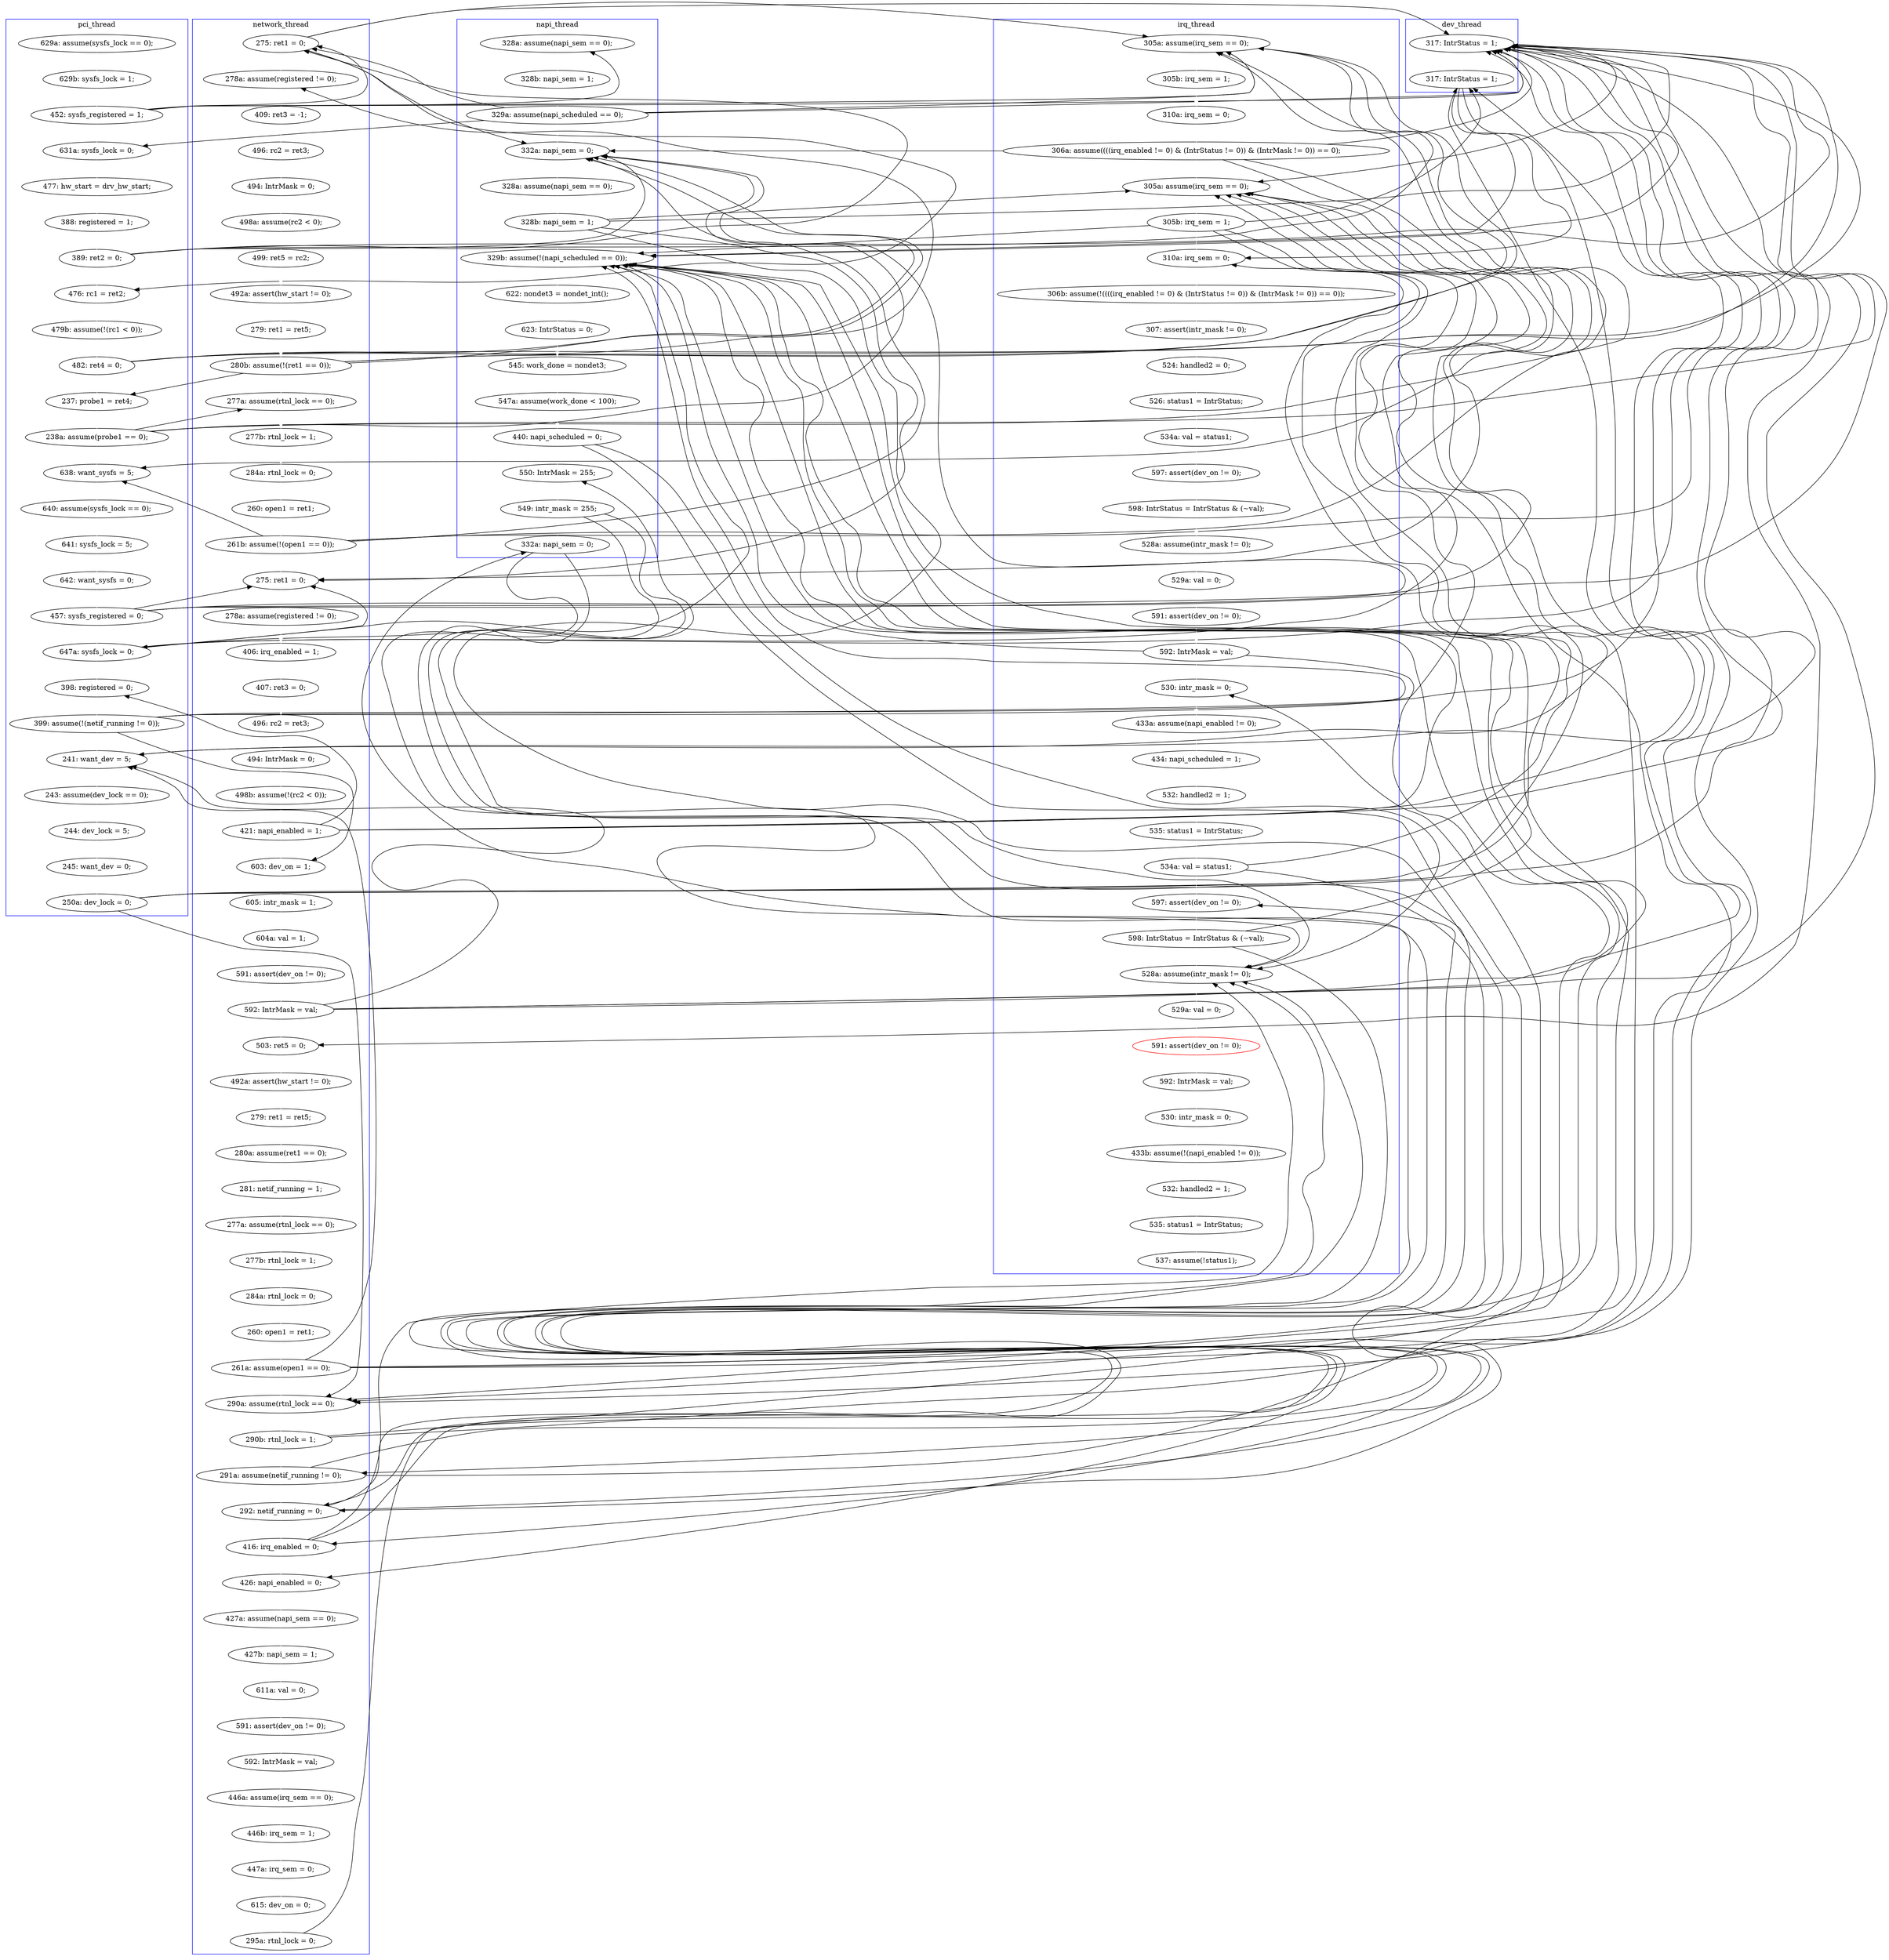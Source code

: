digraph Counterexample {
	157 -> 158 [color = white, style = solid]
	252 -> 259 [color = white, style = solid]
	127 -> 191 [color = black, style = solid, constraint = false]
	211 -> 213 [color = white, style = solid]
	59 -> 61 [color = black, style = solid, constraint = false]
	158 -> 199 [color = white, style = solid]
	232 -> 252 [color = black, style = solid, constraint = false]
	242 -> 244 [color = white, style = solid]
	274 -> 276 [color = black, style = solid, constraint = false]
	97 -> 132 [color = white, style = solid]
	267 -> 270 [color = white, style = solid]
	213 -> 214 [color = white, style = solid]
	288 -> 290 [color = white, style = solid]
	189 -> 234 [color = white, style = solid]
	153 -> 252 [color = black, style = solid, constraint = false]
	97 -> 170 [color = black, style = solid, constraint = false]
	228 -> 229 [color = white, style = solid]
	122 -> 252 [color = white, style = solid]
	150 -> 153 [color = white, style = solid]
	41 -> 46 [color = white, style = solid]
	248 -> 252 [color = black, style = solid, constraint = false]
	112 -> 113 [color = white, style = solid]
	66 -> 75 [color = white, style = solid]
	322 -> 325 [color = white, style = solid]
	184 -> 186 [color = white, style = solid]
	269 -> 270 [color = black, style = solid, constraint = false]
	39 -> 102 [color = black, style = solid, constraint = false]
	166 -> 199 [color = black, style = solid, constraint = false]
	146 -> 148 [color = white, style = solid]
	90 -> 102 [color = black, style = solid, constraint = false]
	80 -> 81 [color = white, style = solid]
	39 -> 59 [color = black, style = solid, constraint = false]
	117 -> 132 [color = black, style = solid, constraint = false]
	264 -> 267 [color = white, style = solid]
	113 -> 114 [color = white, style = solid]
	153 -> 170 [color = black, style = solid, constraint = false]
	97 -> 111 [color = black, style = solid, constraint = false]
	57 -> 102 [color = black, style = solid, constraint = false]
	269 -> 276 [color = white, style = solid]
	119 -> 121 [color = white, style = solid]
	177 -> 180 [color = white, style = solid]
	153 -> 157 [color = black, style = solid, constraint = false]
	231 -> 232 [color = white, style = solid]
	122 -> 127 [color = black, style = solid, constraint = false]
	189 -> 210 [color = black, style = solid, constraint = false]
	81 -> 82 [color = white, style = solid]
	225 -> 228 [color = white, style = solid]
	261 -> 264 [color = white, style = solid]
	251 -> 310 [color = white, style = solid]
	46 -> 102 [color = black, style = solid, constraint = false]
	97 -> 102 [color = black, style = solid, constraint = false]
	87 -> 90 [color = white, style = solid]
	232 -> 234 [color = black, style = solid, constraint = false]
	235 -> 248 [color = white, style = solid]
	210 -> 234 [color = black, style = solid, constraint = false]
	191 -> 192 [color = white, style = solid]
	34 -> 39 [color = white, style = solid]
	46 -> 47 [color = black, style = solid, constraint = false]
	127 -> 170 [color = black, style = solid, constraint = false]
	158 -> 160 [color = black, style = solid, constraint = false]
	158 -> 252 [color = black, style = solid, constraint = false]
	46 -> 59 [color = black, style = solid, constraint = false]
	166 -> 191 [color = black, style = solid, constraint = false]
	59 -> 66 [color = white, style = solid]
	46 -> 170 [color = black, style = solid, constraint = false]
	86 -> 102 [color = black, style = solid, constraint = false]
	39 -> 40 [color = black, style = solid, constraint = false]
	296 -> 297 [color = white, style = solid]
	170 -> 252 [color = black, style = solid, constraint = false]
	59 -> 170 [color = black, style = solid, constraint = false]
	127 -> 132 [color = black, style = solid, constraint = false]
	106 -> 191 [color = white, style = solid]
	267 -> 310 [color = black, style = solid, constraint = false]
	117 -> 191 [color = black, style = solid, constraint = false]
	274 -> 310 [color = black, style = solid, constraint = false]
	192 -> 199 [color = black, style = solid, constraint = false]
	214 -> 219 [color = white, style = solid]
	97 -> 119 [color = black, style = solid, constraint = false]
	64 -> 65 [color = white, style = solid]
	237 -> 241 [color = white, style = solid]
	224 -> 225 [color = white, style = solid]
	166 -> 252 [color = black, style = solid, constraint = false]
	127 -> 157 [color = white, style = solid]
	90 -> 111 [color = white, style = solid]
	145 -> 146 [color = white, style = solid]
	76 -> 78 [color = white, style = solid]
	65 -> 102 [color = black, style = solid, constraint = false]
	283 -> 284 [color = white, style = solid]
	284 -> 288 [color = white, style = solid]
	170 -> 199 [color = black, style = solid, constraint = false]
	106 -> 111 [color = black, style = solid, constraint = false]
	106 -> 119 [color = black, style = solid, constraint = false]
	235 -> 237 [color = black, style = solid, constraint = false]
	203 -> 211 [color = black, style = solid, constraint = false]
	165 -> 166 [color = white, style = solid]
	282 -> 283 [color = white, style = solid]
	248 -> 269 [color = white, style = solid]
	203 -> 234 [color = black, style = solid, constraint = false]
	189 -> 252 [color = black, style = solid, constraint = false]
	134 -> 144 [color = white, style = solid]
	46 -> 119 [color = white, style = solid]
	219 -> 220 [color = white, style = solid]
	122 -> 132 [color = black, style = solid, constraint = false]
	40 -> 41 [color = white, style = solid]
	114 -> 117 [color = white, style = solid]
	276 -> 282 [color = white, style = solid]
	280 -> 282 [color = black, style = solid, constraint = false]
	61 -> 64 [color = white, style = solid]
	276 -> 310 [color = black, style = solid, constraint = false]
	90 -> 119 [color = black, style = solid, constraint = false]
	170 -> 191 [color = black, style = solid, constraint = false]
	180 -> 181 [color = white, style = solid]
	203 -> 210 [color = black, style = solid, constraint = false]
	244 -> 245 [color = white, style = solid]
	170 -> 175 [color = black, style = solid, constraint = false]
	51 -> 56 [color = white, style = solid]
	86 -> 119 [color = black, style = solid, constraint = false]
	86 -> 91 [color = white, style = solid]
	148 -> 150 [color = white, style = solid]
	175 -> 176 [color = white, style = solid]
	111 -> 112 [color = white, style = solid]
	247 -> 248 [color = black, style = solid, constraint = false]
	251 -> 252 [color = black, style = solid, constraint = false]
	210 -> 252 [color = black, style = solid, constraint = false]
	325 -> 326 [color = white, style = solid]
	65 -> 170 [color = black, style = solid, constraint = false]
	47 -> 51 [color = white, style = solid]
	132 -> 134 [color = white, style = solid]
	106 -> 132 [color = black, style = solid, constraint = false]
	326 -> 332 [color = white, style = solid]
	222 -> 224 [color = white, style = solid]
	75 -> 76 [color = white, style = solid]
	267 -> 269 [color = black, style = solid, constraint = false]
	200 -> 201 [color = white, style = solid]
	103 -> 104 [color = white, style = solid]
	314 -> 316 [color = white, style = solid]
	56 -> 57 [color = white, style = solid]
	247 -> 250 [color = white, style = solid]
	192 -> 252 [color = black, style = solid, constraint = false]
	259 -> 260 [color = white, style = solid]
	170 -> 210 [color = white, style = solid]
	160 -> 162 [color = white, style = solid]
	297 -> 298 [color = white, style = solid]
	269 -> 310 [color = black, style = solid, constraint = false]
	90 -> 170 [color = black, style = solid, constraint = false]
	144 -> 145 [color = white, style = solid]
	280 -> 310 [color = black, style = solid, constraint = false]
	311 -> 314 [color = white, style = solid]
	158 -> 170 [color = black, style = solid, constraint = false]
	86 -> 87 [color = black, style = solid, constraint = false]
	181 -> 182 [color = white, style = solid]
	117 -> 127 [color = white, style = solid]
	201 -> 202 [color = white, style = solid]
	91 -> 92 [color = white, style = solid]
	245 -> 247 [color = white, style = solid]
	192 -> 210 [color = black, style = solid, constraint = false]
	251 -> 269 [color = black, style = solid, constraint = false]
	260 -> 261 [color = white, style = solid]
	274 -> 280 [color = white, style = solid]
	166 -> 170 [color = black, style = solid, constraint = false]
	162 -> 163 [color = white, style = solid]
	189 -> 191 [color = black, style = solid, constraint = false]
	229 -> 231 [color = white, style = solid]
	202 -> 203 [color = white, style = solid]
	250 -> 251 [color = white, style = solid]
	93 -> 94 [color = white, style = solid]
	304 -> 309 [color = white, style = solid]
	78 -> 80 [color = white, style = solid]
	270 -> 274 [color = white, style = solid]
	59 -> 119 [color = black, style = solid, constraint = false]
	163 -> 165 [color = white, style = solid]
	310 -> 311 [color = white, style = solid]
	65 -> 119 [color = black, style = solid, constraint = false]
	65 -> 87 [color = white, style = solid]
	290 -> 291 [color = white, style = solid]
	309 -> 310 [color = black, style = solid, constraint = false]
	248 -> 250 [color = black, style = solid, constraint = false]
	153 -> 191 [color = black, style = solid, constraint = false]
	83 -> 86 [color = white, style = solid]
	203 -> 252 [color = black, style = solid, constraint = false]
	39 -> 47 [color = white, style = solid]
	199 -> 200 [color = white, style = solid]
	127 -> 252 [color = black, style = solid, constraint = false]
	57 -> 119 [color = black, style = solid, constraint = false]
	176 -> 177 [color = white, style = solid]
	276 -> 280 [color = black, style = solid, constraint = false]
	318 -> 322 [color = white, style = solid]
	192 -> 234 [color = black, style = solid, constraint = false]
	122 -> 191 [color = black, style = solid, constraint = false]
	220 -> 222 [color = white, style = solid]
	104 -> 106 [color = white, style = solid]
	192 -> 211 [color = white, style = solid]
	158 -> 191 [color = black, style = solid, constraint = false]
	82 -> 83 [color = white, style = solid]
	291 -> 296 [color = white, style = solid]
	186 -> 189 [color = white, style = solid]
	166 -> 175 [color = white, style = solid]
	182 -> 183 [color = white, style = solid]
	117 -> 170 [color = black, style = solid, constraint = false]
	298 -> 304 [color = white, style = solid]
	57 -> 170 [color = black, style = solid, constraint = false]
	247 -> 252 [color = black, style = solid, constraint = false]
	234 -> 235 [color = white, style = solid]
	241 -> 242 [color = white, style = solid]
	102 -> 103 [color = white, style = solid]
	57 -> 59 [color = black, style = solid, constraint = false]
	121 -> 122 [color = white, style = solid]
	90 -> 91 [color = black, style = solid, constraint = false]
	122 -> 170 [color = black, style = solid, constraint = false]
	94 -> 97 [color = white, style = solid]
	232 -> 237 [color = white, style = solid]
	65 -> 66 [color = black, style = solid, constraint = false]
	57 -> 61 [color = white, style = solid]
	59 -> 102 [color = black, style = solid, constraint = false]
	210 -> 211 [color = black, style = solid, constraint = false]
	106 -> 170 [color = black, style = solid, constraint = false]
	235 -> 252 [color = black, style = solid, constraint = false]
	189 -> 199 [color = black, style = solid, constraint = false]
	183 -> 184 [color = white, style = solid]
	39 -> 170 [color = black, style = solid, constraint = false]
	153 -> 160 [color = white, style = solid]
	316 -> 318 [color = white, style = solid]
	33 -> 34 [color = white, style = solid]
	86 -> 170 [color = black, style = solid, constraint = false]
	117 -> 119 [color = black, style = solid, constraint = false]
	92 -> 93 [color = white, style = solid]
	subgraph cluster7 {
		label = dev_thread
		color = blue
		170  [label = "317: IntrStatus = 1;"]
		210  [label = "317: IntrStatus = 1;"]
	}
	subgraph cluster4 {
		label = napi_thread
		color = blue
		267  [label = "440: napi_scheduled = 0;"]
		280  [label = "332a: napi_sem = 0;"]
		46  [label = "329a: assume(napi_scheduled == 0);"]
		121  [label = "328a: assume(napi_sem == 0);"]
		270  [label = "550: IntrMask = 255;"]
		40  [label = "328a: assume(napi_sem == 0);"]
		122  [label = "328b: napi_sem = 1;"]
		260  [label = "623: IntrStatus = 0;"]
		119  [label = "332a: napi_sem = 0;"]
		274  [label = "549: intr_mask = 255;"]
		264  [label = "547a: assume(work_done < 100);"]
		252  [label = "329b: assume(!(napi_scheduled == 0));"]
		259  [label = "622: nondet3 = nondet_int();"]
		41  [label = "328b: napi_sem = 1;"]
		261  [label = "545: work_done = nondet3;"]
	}
	subgraph cluster3 {
		label = irq_thread
		color = blue
		229  [label = "529a: val = 0;"]
		219  [label = "524: handled2 = 0;"]
		213  [label = "306b: assume(!((((irq_enabled != 0) & (IntrStatus != 0)) & (IntrMask != 0)) == 0));"]
		244  [label = "532: handled2 = 1;"]
		104  [label = "310a: irq_sem = 0;"]
		222  [label = "534a: val = status1;"]
		224  [label = "597: assert(dev_on != 0);"]
		322  [label = "433b: assume(!(napi_enabled != 0));"]
		106  [label = "306a: assume((((irq_enabled != 0) & (IntrStatus != 0)) & (IntrMask != 0)) == 0);"]
		225  [label = "598: IntrStatus = IntrStatus & (~val);"]
		220  [label = "526: status1 = IntrStatus;"]
		325  [label = "532: handled2 = 1;"]
		316  [label = "592: IntrMask = val;"]
		251  [label = "598: IntrStatus = IntrStatus & (~val);"]
		247  [label = "534a: val = status1;"]
		326  [label = "535: status1 = IntrStatus;"]
		311  [label = "529a: val = 0;"]
		310  [label = "528a: assume(intr_mask != 0);"]
		232  [label = "592: IntrMask = val;"]
		231  [label = "591: assert(dev_on != 0);"]
		192  [label = "305b: irq_sem = 1;"]
		241  [label = "433a: assume(napi_enabled != 0);"]
		245  [label = "535: status1 = IntrStatus;"]
		102  [label = "305a: assume(irq_sem == 0);"]
		314  [label = "591: assert(dev_on != 0);", color = red]
		242  [label = "434: napi_scheduled = 1;"]
		318  [label = "530: intr_mask = 0;"]
		237  [label = "530: intr_mask = 0;"]
		214  [label = "307: assert(intr_mask != 0);"]
		228  [label = "528a: assume(intr_mask != 0);"]
		332  [label = "537: assume(!status1);"]
		250  [label = "597: assert(dev_on != 0);"]
		211  [label = "310a: irq_sem = 0;"]
		103  [label = "305b: irq_sem = 1;"]
		191  [label = "305a: assume(irq_sem == 0);"]
	}
	subgraph cluster1 {
		label = pci_thread
		color = blue
		39  [label = "452: sysfs_registered = 1;"]
		201  [label = "244: dev_lock = 5;"]
		51  [label = "477: hw_start = drv_hw_start;"]
		113  [label = "641: sysfs_lock = 5;"]
		34  [label = "629b: sysfs_lock = 1;"]
		111  [label = "638: want_sysfs = 5;"]
		157  [label = "398: registered = 0;"]
		87  [label = "237: probe1 = ret4;"]
		90  [label = "238a: assume(probe1 == 0);"]
		64  [label = "479b: assume(!(rc1 < 0));"]
		114  [label = "642: want_sysfs = 0;"]
		56  [label = "388: registered = 1;"]
		117  [label = "457: sysfs_registered = 0;"]
		202  [label = "245: want_dev = 0;"]
		158  [label = "399: assume(!(netif_running != 0));"]
		57  [label = "389: ret2 = 0;"]
		112  [label = "640: assume(sysfs_lock == 0);"]
		65  [label = "482: ret4 = 0;"]
		33  [label = "629a: assume(sysfs_lock == 0);"]
		203  [label = "250a: dev_lock = 0;"]
		200  [label = "243: assume(dev_lock == 0);"]
		199  [label = "241: want_dev = 5;"]
		127  [label = "647a: sysfs_lock = 0;"]
		61  [label = "476: rc1 = ret2;"]
		47  [label = "631a: sysfs_lock = 0;"]
	}
	subgraph cluster2 {
		label = network_thread
		color = blue
		75  [label = "409: ret3 = -1;"]
		276  [label = "416: irq_enabled = 0;"]
		132  [label = "275: ret1 = 0;"]
		166  [label = "592: IntrMask = val;"]
		83  [label = "279: ret1 = ret5;"]
		177  [label = "279: ret1 = ret5;"]
		78  [label = "494: IntrMask = 0;"]
		234  [label = "290a: assume(rtnl_lock == 0);"]
		282  [label = "426: napi_enabled = 0;"]
		291  [label = "592: IntrMask = val;"]
		288  [label = "611a: val = 0;"]
		76  [label = "496: rc2 = ret3;"]
		144  [label = "406: irq_enabled = 1;"]
		309  [label = "295a: rtnl_lock = 0;"]
		248  [label = "291a: assume(netif_running != 0);"]
		186  [label = "260: open1 = ret1;"]
		82  [label = "492a: assert(hw_start != 0);"]
		81  [label = "499: ret5 = rc2;"]
		181  [label = "281: netif_running = 1;"]
		66  [label = "278a: assume(registered != 0);"]
		180  [label = "280a: assume(ret1 == 0);"]
		150  [label = "498b: assume(!(rc2 < 0));"]
		269  [label = "292: netif_running = 0;"]
		94  [label = "260: open1 = ret1;"]
		146  [label = "496: rc2 = ret3;"]
		182  [label = "277a: assume(rtnl_lock == 0);"]
		189  [label = "261a: assume(open1 == 0);"]
		290  [label = "591: assert(dev_on != 0);"]
		165  [label = "591: assert(dev_on != 0);"]
		92  [label = "277b: rtnl_lock = 1;"]
		153  [label = "421: napi_enabled = 1;"]
		160  [label = "603: dev_on = 1;"]
		235  [label = "290b: rtnl_lock = 1;"]
		297  [label = "446b: irq_sem = 1;"]
		284  [label = "427b: napi_sem = 1;"]
		163  [label = "604a: val = 1;"]
		80  [label = "498a: assume(rc2 < 0);"]
		148  [label = "494: IntrMask = 0;"]
		59  [label = "275: ret1 = 0;"]
		175  [label = "503: ret5 = 0;"]
		162  [label = "605: intr_mask = 1;"]
		134  [label = "278a: assume(registered != 0);"]
		93  [label = "284a: rtnl_lock = 0;"]
		283  [label = "427a: assume(napi_sem == 0);"]
		91  [label = "277a: assume(rtnl_lock == 0);"]
		145  [label = "407: ret3 = 0;"]
		176  [label = "492a: assert(hw_start != 0);"]
		296  [label = "446a: assume(irq_sem == 0);"]
		298  [label = "447a: irq_sem = 0;"]
		184  [label = "284a: rtnl_lock = 0;"]
		97  [label = "261b: assume(!(open1 == 0));"]
		86  [label = "280b: assume(!(ret1 == 0));"]
		304  [label = "615: dev_on = 0;"]
		183  [label = "277b: rtnl_lock = 1;"]
	}
}